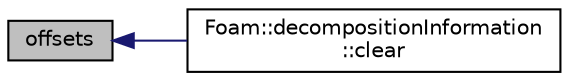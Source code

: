 digraph "offsets"
{
  bgcolor="transparent";
  edge [fontname="Helvetica",fontsize="10",labelfontname="Helvetica",labelfontsize="10"];
  node [fontname="Helvetica",fontsize="10",shape=record];
  rankdir="LR";
  Node1 [label="offsets",height=0.2,width=0.4,color="black", fillcolor="grey75", style="filled" fontcolor="black"];
  Node1 -> Node2 [dir="back",color="midnightblue",fontsize="10",style="solid",fontname="Helvetica"];
  Node2 [label="Foam::decompositionInformation\l::clear",height=0.2,width=0.4,color="black",URL="$classFoam_1_1decompositionInformation.html#ac8bb3912a3ce86b15842e79d0b421204"];
}
